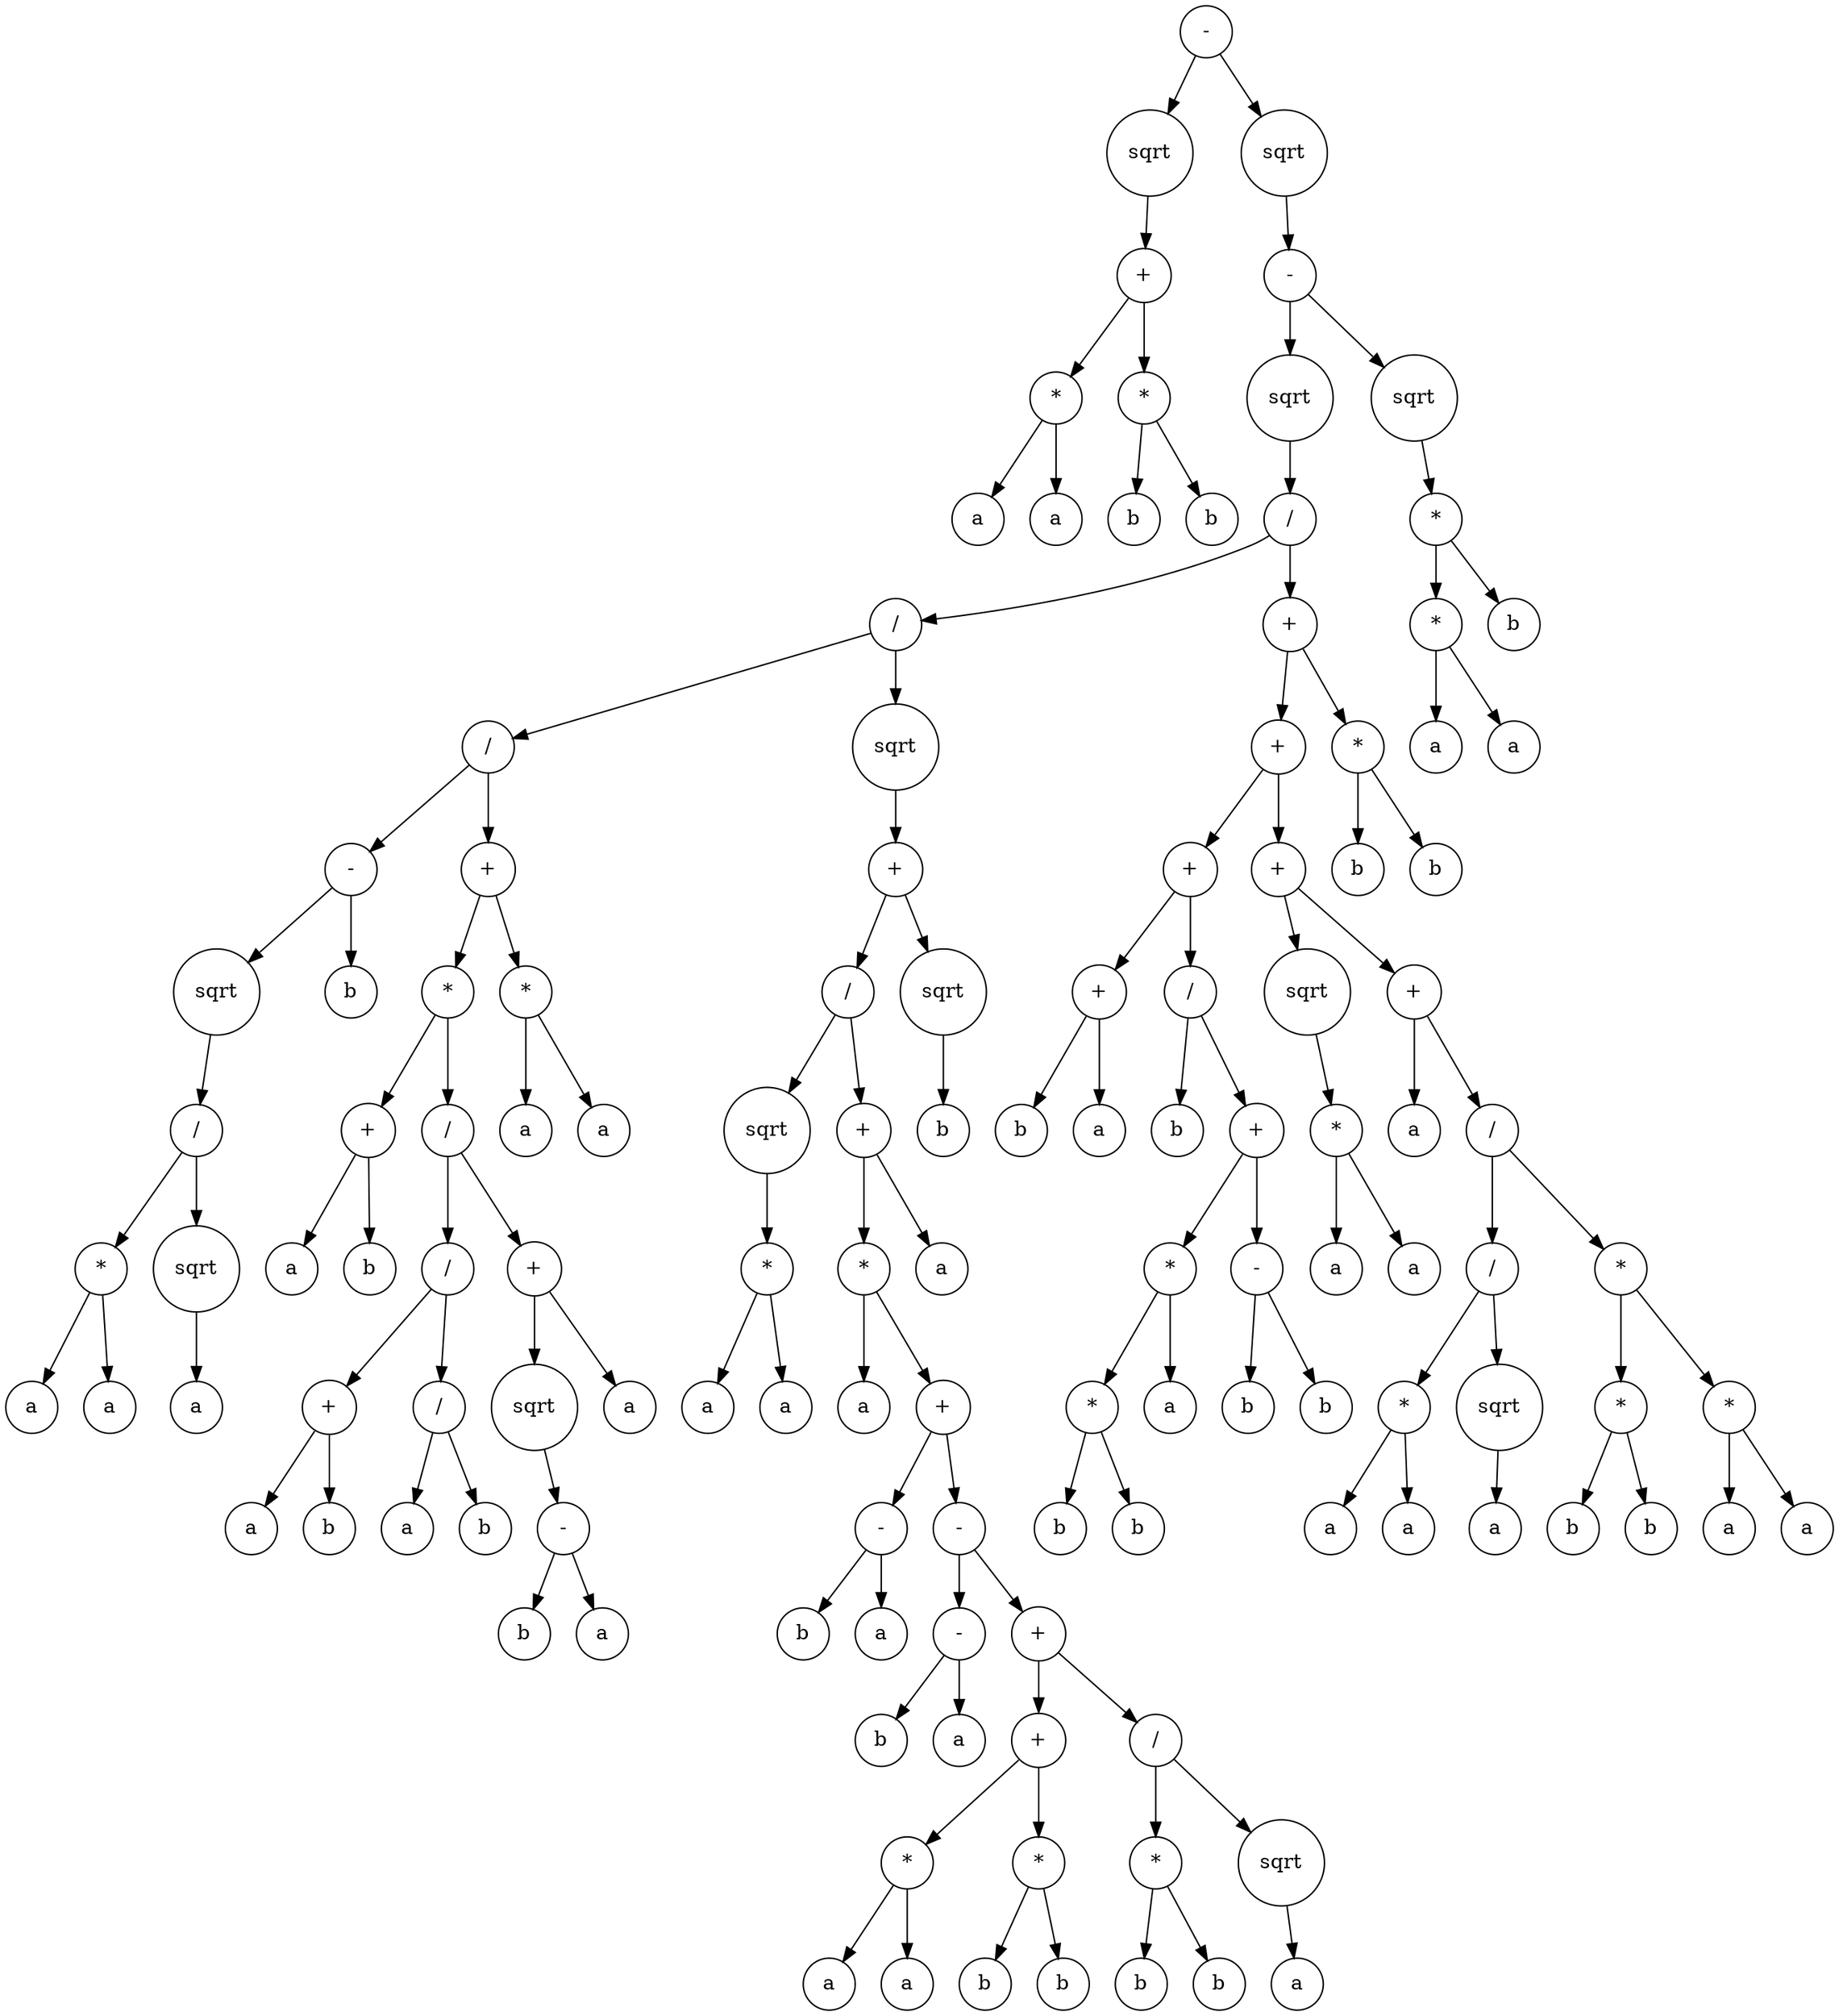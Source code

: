 digraph g {
graph [ordering=out];
node [shape=circle];
n[label = "-"];
n0[label = "sqrt"];
n00[label = "+"];
n000[label = "*"];
n0000[label = "a"];
n000 -> n0000;
n0001[label = "a"];
n000 -> n0001;
n00 -> n000;
n001[label = "*"];
n0010[label = "b"];
n001 -> n0010;
n0011[label = "b"];
n001 -> n0011;
n00 -> n001;
n0 -> n00;
n -> n0;
n1[label = "sqrt"];
n10[label = "-"];
n100[label = "sqrt"];
n1000[label = "/"];
n10000[label = "/"];
n100000[label = "/"];
n1000000[label = "-"];
n10000000[label = "sqrt"];
n100000000[label = "/"];
n1000000000[label = "*"];
n10000000000[label = "a"];
n1000000000 -> n10000000000;
n10000000001[label = "a"];
n1000000000 -> n10000000001;
n100000000 -> n1000000000;
n1000000001[label = "sqrt"];
n10000000010[label = "a"];
n1000000001 -> n10000000010;
n100000000 -> n1000000001;
n10000000 -> n100000000;
n1000000 -> n10000000;
n10000001[label = "b"];
n1000000 -> n10000001;
n100000 -> n1000000;
n1000001[label = "+"];
n10000010[label = "*"];
n100000100[label = "+"];
n1000001000[label = "a"];
n100000100 -> n1000001000;
n1000001001[label = "b"];
n100000100 -> n1000001001;
n10000010 -> n100000100;
n100000101[label = "/"];
n1000001010[label = "/"];
n10000010100[label = "+"];
n100000101000[label = "a"];
n10000010100 -> n100000101000;
n100000101001[label = "b"];
n10000010100 -> n100000101001;
n1000001010 -> n10000010100;
n10000010101[label = "/"];
n100000101010[label = "a"];
n10000010101 -> n100000101010;
n100000101011[label = "b"];
n10000010101 -> n100000101011;
n1000001010 -> n10000010101;
n100000101 -> n1000001010;
n1000001011[label = "+"];
n10000010110[label = "sqrt"];
n100000101100[label = "-"];
n1000001011000[label = "b"];
n100000101100 -> n1000001011000;
n1000001011001[label = "a"];
n100000101100 -> n1000001011001;
n10000010110 -> n100000101100;
n1000001011 -> n10000010110;
n10000010111[label = "a"];
n1000001011 -> n10000010111;
n100000101 -> n1000001011;
n10000010 -> n100000101;
n1000001 -> n10000010;
n10000011[label = "*"];
n100000110[label = "a"];
n10000011 -> n100000110;
n100000111[label = "a"];
n10000011 -> n100000111;
n1000001 -> n10000011;
n100000 -> n1000001;
n10000 -> n100000;
n100001[label = "sqrt"];
n1000010[label = "+"];
n10000100[label = "/"];
n100001000[label = "sqrt"];
n1000010000[label = "*"];
n10000100000[label = "a"];
n1000010000 -> n10000100000;
n10000100001[label = "a"];
n1000010000 -> n10000100001;
n100001000 -> n1000010000;
n10000100 -> n100001000;
n100001001[label = "+"];
n1000010010[label = "*"];
n10000100100[label = "a"];
n1000010010 -> n10000100100;
n10000100101[label = "+"];
n100001001010[label = "-"];
n1000010010100[label = "b"];
n100001001010 -> n1000010010100;
n1000010010101[label = "a"];
n100001001010 -> n1000010010101;
n10000100101 -> n100001001010;
n100001001011[label = "-"];
n1000010010110[label = "-"];
n10000100101100[label = "b"];
n1000010010110 -> n10000100101100;
n10000100101101[label = "a"];
n1000010010110 -> n10000100101101;
n100001001011 -> n1000010010110;
n1000010010111[label = "+"];
n10000100101110[label = "+"];
n100001001011100[label = "*"];
n1000010010111000[label = "a"];
n100001001011100 -> n1000010010111000;
n1000010010111001[label = "a"];
n100001001011100 -> n1000010010111001;
n10000100101110 -> n100001001011100;
n100001001011101[label = "*"];
n1000010010111010[label = "b"];
n100001001011101 -> n1000010010111010;
n1000010010111011[label = "b"];
n100001001011101 -> n1000010010111011;
n10000100101110 -> n100001001011101;
n1000010010111 -> n10000100101110;
n10000100101111[label = "/"];
n100001001011110[label = "*"];
n1000010010111100[label = "b"];
n100001001011110 -> n1000010010111100;
n1000010010111101[label = "b"];
n100001001011110 -> n1000010010111101;
n10000100101111 -> n100001001011110;
n100001001011111[label = "sqrt"];
n1000010010111110[label = "a"];
n100001001011111 -> n1000010010111110;
n10000100101111 -> n100001001011111;
n1000010010111 -> n10000100101111;
n100001001011 -> n1000010010111;
n10000100101 -> n100001001011;
n1000010010 -> n10000100101;
n100001001 -> n1000010010;
n1000010011[label = "a"];
n100001001 -> n1000010011;
n10000100 -> n100001001;
n1000010 -> n10000100;
n10000101[label = "sqrt"];
n100001010[label = "b"];
n10000101 -> n100001010;
n1000010 -> n10000101;
n100001 -> n1000010;
n10000 -> n100001;
n1000 -> n10000;
n10001[label = "+"];
n100010[label = "+"];
n1000100[label = "+"];
n10001000[label = "+"];
n100010000[label = "b"];
n10001000 -> n100010000;
n100010001[label = "a"];
n10001000 -> n100010001;
n1000100 -> n10001000;
n10001001[label = "/"];
n100010010[label = "b"];
n10001001 -> n100010010;
n100010011[label = "+"];
n1000100110[label = "*"];
n10001001100[label = "*"];
n100010011000[label = "b"];
n10001001100 -> n100010011000;
n100010011001[label = "b"];
n10001001100 -> n100010011001;
n1000100110 -> n10001001100;
n10001001101[label = "a"];
n1000100110 -> n10001001101;
n100010011 -> n1000100110;
n1000100111[label = "-"];
n10001001110[label = "b"];
n1000100111 -> n10001001110;
n10001001111[label = "b"];
n1000100111 -> n10001001111;
n100010011 -> n1000100111;
n10001001 -> n100010011;
n1000100 -> n10001001;
n100010 -> n1000100;
n1000101[label = "+"];
n10001010[label = "sqrt"];
n100010100[label = "*"];
n1000101000[label = "a"];
n100010100 -> n1000101000;
n1000101001[label = "a"];
n100010100 -> n1000101001;
n10001010 -> n100010100;
n1000101 -> n10001010;
n10001011[label = "+"];
n100010110[label = "a"];
n10001011 -> n100010110;
n100010111[label = "/"];
n1000101110[label = "/"];
n10001011100[label = "*"];
n100010111000[label = "a"];
n10001011100 -> n100010111000;
n100010111001[label = "a"];
n10001011100 -> n100010111001;
n1000101110 -> n10001011100;
n10001011101[label = "sqrt"];
n100010111010[label = "a"];
n10001011101 -> n100010111010;
n1000101110 -> n10001011101;
n100010111 -> n1000101110;
n1000101111[label = "*"];
n10001011110[label = "*"];
n100010111100[label = "b"];
n10001011110 -> n100010111100;
n100010111101[label = "b"];
n10001011110 -> n100010111101;
n1000101111 -> n10001011110;
n10001011111[label = "*"];
n100010111110[label = "a"];
n10001011111 -> n100010111110;
n100010111111[label = "a"];
n10001011111 -> n100010111111;
n1000101111 -> n10001011111;
n100010111 -> n1000101111;
n10001011 -> n100010111;
n1000101 -> n10001011;
n100010 -> n1000101;
n10001 -> n100010;
n100011[label = "*"];
n1000110[label = "b"];
n100011 -> n1000110;
n1000111[label = "b"];
n100011 -> n1000111;
n10001 -> n100011;
n1000 -> n10001;
n100 -> n1000;
n10 -> n100;
n101[label = "sqrt"];
n1010[label = "*"];
n10100[label = "*"];
n101000[label = "a"];
n10100 -> n101000;
n101001[label = "a"];
n10100 -> n101001;
n1010 -> n10100;
n10101[label = "b"];
n1010 -> n10101;
n101 -> n1010;
n10 -> n101;
n1 -> n10;
n -> n1;
}
